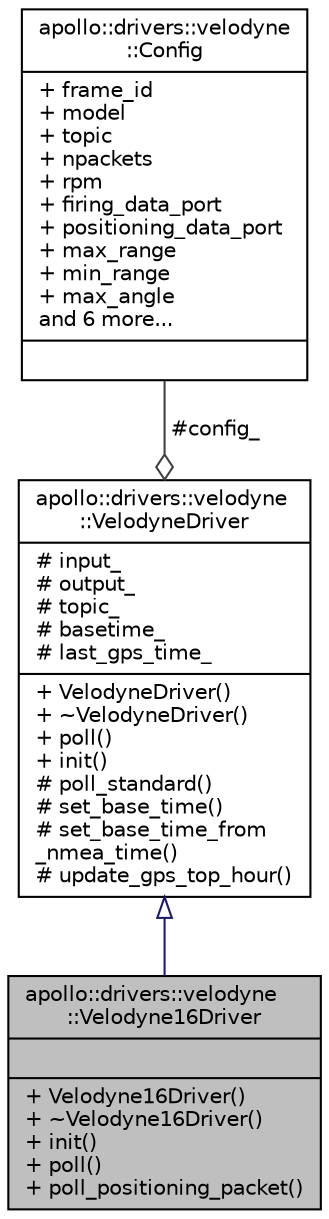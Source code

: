 digraph "apollo::drivers::velodyne::Velodyne16Driver"
{
  edge [fontname="Helvetica",fontsize="10",labelfontname="Helvetica",labelfontsize="10"];
  node [fontname="Helvetica",fontsize="10",shape=record];
  Node1 [label="{apollo::drivers::velodyne\l::Velodyne16Driver\n||+ Velodyne16Driver()\l+ ~Velodyne16Driver()\l+ init()\l+ poll()\l+ poll_positioning_packet()\l}",height=0.2,width=0.4,color="black", fillcolor="grey75", style="filled" fontcolor="black"];
  Node2 -> Node1 [dir="back",color="midnightblue",fontsize="10",style="solid",arrowtail="onormal",fontname="Helvetica"];
  Node2 [label="{apollo::drivers::velodyne\l::VelodyneDriver\n|# input_\l# output_\l# topic_\l# basetime_\l# last_gps_time_\l|+ VelodyneDriver()\l+ ~VelodyneDriver()\l+ poll()\l+ init()\l# poll_standard()\l# set_base_time()\l# set_base_time_from\l_nmea_time()\l# update_gps_top_hour()\l}",height=0.2,width=0.4,color="black", fillcolor="white", style="filled",URL="$classapollo_1_1drivers_1_1velodyne_1_1VelodyneDriver.html"];
  Node3 -> Node2 [color="grey25",fontsize="10",style="solid",label=" #config_" ,arrowhead="odiamond",fontname="Helvetica"];
  Node3 [label="{apollo::drivers::velodyne\l::Config\n|+ frame_id\l+ model\l+ topic\l+ npackets\l+ rpm\l+ firing_data_port\l+ positioning_data_port\l+ max_range\l+ min_range\l+ max_angle\land 6 more...\l|}",height=0.2,width=0.4,color="black", fillcolor="white", style="filled",URL="$structapollo_1_1drivers_1_1velodyne_1_1Config.html"];
}
